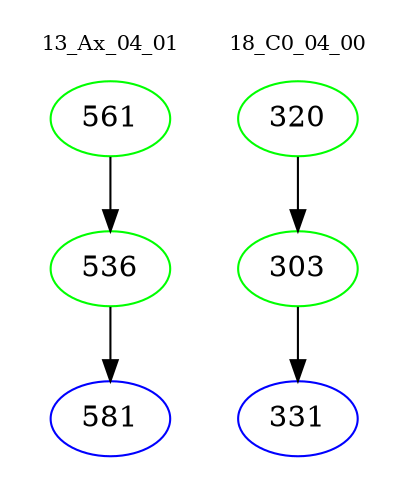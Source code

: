 digraph{
subgraph cluster_0 {
color = white
label = "13_Ax_04_01";
fontsize=10;
T0_561 [label="561", color="green"]
T0_561 -> T0_536 [color="black"]
T0_536 [label="536", color="green"]
T0_536 -> T0_581 [color="black"]
T0_581 [label="581", color="blue"]
}
subgraph cluster_1 {
color = white
label = "18_C0_04_00";
fontsize=10;
T1_320 [label="320", color="green"]
T1_320 -> T1_303 [color="black"]
T1_303 [label="303", color="green"]
T1_303 -> T1_331 [color="black"]
T1_331 [label="331", color="blue"]
}
}
